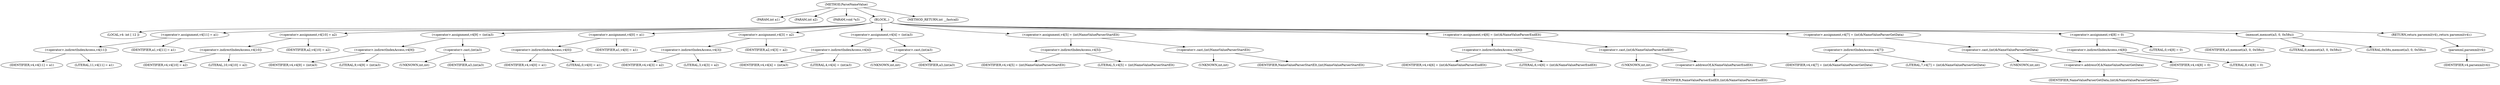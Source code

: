 digraph ParseNameValue {  
"1000102" [label = "(METHOD,ParseNameValue)" ]
"1000103" [label = "(PARAM,int a1)" ]
"1000104" [label = "(PARAM,int a2)" ]
"1000105" [label = "(PARAM,void *a3)" ]
"1000106" [label = "(BLOCK,,)" ]
"1000107" [label = "(LOCAL,v4: int [ 12 ])" ]
"1000108" [label = "(<operator>.assignment,v4[11] = a1)" ]
"1000109" [label = "(<operator>.indirectIndexAccess,v4[11])" ]
"1000110" [label = "(IDENTIFIER,v4,v4[11] = a1)" ]
"1000111" [label = "(LITERAL,11,v4[11] = a1)" ]
"1000112" [label = "(IDENTIFIER,a1,v4[11] = a1)" ]
"1000113" [label = "(<operator>.assignment,v4[10] = a2)" ]
"1000114" [label = "(<operator>.indirectIndexAccess,v4[10])" ]
"1000115" [label = "(IDENTIFIER,v4,v4[10] = a2)" ]
"1000116" [label = "(LITERAL,10,v4[10] = a2)" ]
"1000117" [label = "(IDENTIFIER,a2,v4[10] = a2)" ]
"1000118" [label = "(<operator>.assignment,v4[9] = (int)a3)" ]
"1000119" [label = "(<operator>.indirectIndexAccess,v4[9])" ]
"1000120" [label = "(IDENTIFIER,v4,v4[9] = (int)a3)" ]
"1000121" [label = "(LITERAL,9,v4[9] = (int)a3)" ]
"1000122" [label = "(<operator>.cast,(int)a3)" ]
"1000123" [label = "(UNKNOWN,int,int)" ]
"1000124" [label = "(IDENTIFIER,a3,(int)a3)" ]
"1000125" [label = "(<operator>.assignment,v4[0] = a1)" ]
"1000126" [label = "(<operator>.indirectIndexAccess,v4[0])" ]
"1000127" [label = "(IDENTIFIER,v4,v4[0] = a1)" ]
"1000128" [label = "(LITERAL,0,v4[0] = a1)" ]
"1000129" [label = "(IDENTIFIER,a1,v4[0] = a1)" ]
"1000130" [label = "(<operator>.assignment,v4[3] = a2)" ]
"1000131" [label = "(<operator>.indirectIndexAccess,v4[3])" ]
"1000132" [label = "(IDENTIFIER,v4,v4[3] = a2)" ]
"1000133" [label = "(LITERAL,3,v4[3] = a2)" ]
"1000134" [label = "(IDENTIFIER,a2,v4[3] = a2)" ]
"1000135" [label = "(<operator>.assignment,v4[4] = (int)a3)" ]
"1000136" [label = "(<operator>.indirectIndexAccess,v4[4])" ]
"1000137" [label = "(IDENTIFIER,v4,v4[4] = (int)a3)" ]
"1000138" [label = "(LITERAL,4,v4[4] = (int)a3)" ]
"1000139" [label = "(<operator>.cast,(int)a3)" ]
"1000140" [label = "(UNKNOWN,int,int)" ]
"1000141" [label = "(IDENTIFIER,a3,(int)a3)" ]
"1000142" [label = "(<operator>.assignment,v4[5] = (int)NameValueParserStartElt)" ]
"1000143" [label = "(<operator>.indirectIndexAccess,v4[5])" ]
"1000144" [label = "(IDENTIFIER,v4,v4[5] = (int)NameValueParserStartElt)" ]
"1000145" [label = "(LITERAL,5,v4[5] = (int)NameValueParserStartElt)" ]
"1000146" [label = "(<operator>.cast,(int)NameValueParserStartElt)" ]
"1000147" [label = "(UNKNOWN,int,int)" ]
"1000148" [label = "(IDENTIFIER,NameValueParserStartElt,(int)NameValueParserStartElt)" ]
"1000149" [label = "(<operator>.assignment,v4[6] = (int)&NameValueParserEndElt)" ]
"1000150" [label = "(<operator>.indirectIndexAccess,v4[6])" ]
"1000151" [label = "(IDENTIFIER,v4,v4[6] = (int)&NameValueParserEndElt)" ]
"1000152" [label = "(LITERAL,6,v4[6] = (int)&NameValueParserEndElt)" ]
"1000153" [label = "(<operator>.cast,(int)&NameValueParserEndElt)" ]
"1000154" [label = "(UNKNOWN,int,int)" ]
"1000155" [label = "(<operator>.addressOf,&NameValueParserEndElt)" ]
"1000156" [label = "(IDENTIFIER,NameValueParserEndElt,(int)&NameValueParserEndElt)" ]
"1000157" [label = "(<operator>.assignment,v4[7] = (int)&NameValueParserGetData)" ]
"1000158" [label = "(<operator>.indirectIndexAccess,v4[7])" ]
"1000159" [label = "(IDENTIFIER,v4,v4[7] = (int)&NameValueParserGetData)" ]
"1000160" [label = "(LITERAL,7,v4[7] = (int)&NameValueParserGetData)" ]
"1000161" [label = "(<operator>.cast,(int)&NameValueParserGetData)" ]
"1000162" [label = "(UNKNOWN,int,int)" ]
"1000163" [label = "(<operator>.addressOf,&NameValueParserGetData)" ]
"1000164" [label = "(IDENTIFIER,NameValueParserGetData,(int)&NameValueParserGetData)" ]
"1000165" [label = "(<operator>.assignment,v4[8] = 0)" ]
"1000166" [label = "(<operator>.indirectIndexAccess,v4[8])" ]
"1000167" [label = "(IDENTIFIER,v4,v4[8] = 0)" ]
"1000168" [label = "(LITERAL,8,v4[8] = 0)" ]
"1000169" [label = "(LITERAL,0,v4[8] = 0)" ]
"1000170" [label = "(memset,memset(a3, 0, 0x58u))" ]
"1000171" [label = "(IDENTIFIER,a3,memset(a3, 0, 0x58u))" ]
"1000172" [label = "(LITERAL,0,memset(a3, 0, 0x58u))" ]
"1000173" [label = "(LITERAL,0x58u,memset(a3, 0, 0x58u))" ]
"1000174" [label = "(RETURN,return parsexml(v4);,return parsexml(v4);)" ]
"1000175" [label = "(parsexml,parsexml(v4))" ]
"1000176" [label = "(IDENTIFIER,v4,parsexml(v4))" ]
"1000177" [label = "(METHOD_RETURN,int __fastcall)" ]
  "1000102" -> "1000103" 
  "1000102" -> "1000104" 
  "1000102" -> "1000105" 
  "1000102" -> "1000106" 
  "1000102" -> "1000177" 
  "1000106" -> "1000107" 
  "1000106" -> "1000108" 
  "1000106" -> "1000113" 
  "1000106" -> "1000118" 
  "1000106" -> "1000125" 
  "1000106" -> "1000130" 
  "1000106" -> "1000135" 
  "1000106" -> "1000142" 
  "1000106" -> "1000149" 
  "1000106" -> "1000157" 
  "1000106" -> "1000165" 
  "1000106" -> "1000170" 
  "1000106" -> "1000174" 
  "1000108" -> "1000109" 
  "1000108" -> "1000112" 
  "1000109" -> "1000110" 
  "1000109" -> "1000111" 
  "1000113" -> "1000114" 
  "1000113" -> "1000117" 
  "1000114" -> "1000115" 
  "1000114" -> "1000116" 
  "1000118" -> "1000119" 
  "1000118" -> "1000122" 
  "1000119" -> "1000120" 
  "1000119" -> "1000121" 
  "1000122" -> "1000123" 
  "1000122" -> "1000124" 
  "1000125" -> "1000126" 
  "1000125" -> "1000129" 
  "1000126" -> "1000127" 
  "1000126" -> "1000128" 
  "1000130" -> "1000131" 
  "1000130" -> "1000134" 
  "1000131" -> "1000132" 
  "1000131" -> "1000133" 
  "1000135" -> "1000136" 
  "1000135" -> "1000139" 
  "1000136" -> "1000137" 
  "1000136" -> "1000138" 
  "1000139" -> "1000140" 
  "1000139" -> "1000141" 
  "1000142" -> "1000143" 
  "1000142" -> "1000146" 
  "1000143" -> "1000144" 
  "1000143" -> "1000145" 
  "1000146" -> "1000147" 
  "1000146" -> "1000148" 
  "1000149" -> "1000150" 
  "1000149" -> "1000153" 
  "1000150" -> "1000151" 
  "1000150" -> "1000152" 
  "1000153" -> "1000154" 
  "1000153" -> "1000155" 
  "1000155" -> "1000156" 
  "1000157" -> "1000158" 
  "1000157" -> "1000161" 
  "1000158" -> "1000159" 
  "1000158" -> "1000160" 
  "1000161" -> "1000162" 
  "1000161" -> "1000163" 
  "1000163" -> "1000164" 
  "1000165" -> "1000166" 
  "1000165" -> "1000169" 
  "1000166" -> "1000167" 
  "1000166" -> "1000168" 
  "1000170" -> "1000171" 
  "1000170" -> "1000172" 
  "1000170" -> "1000173" 
  "1000174" -> "1000175" 
  "1000175" -> "1000176" 
}
